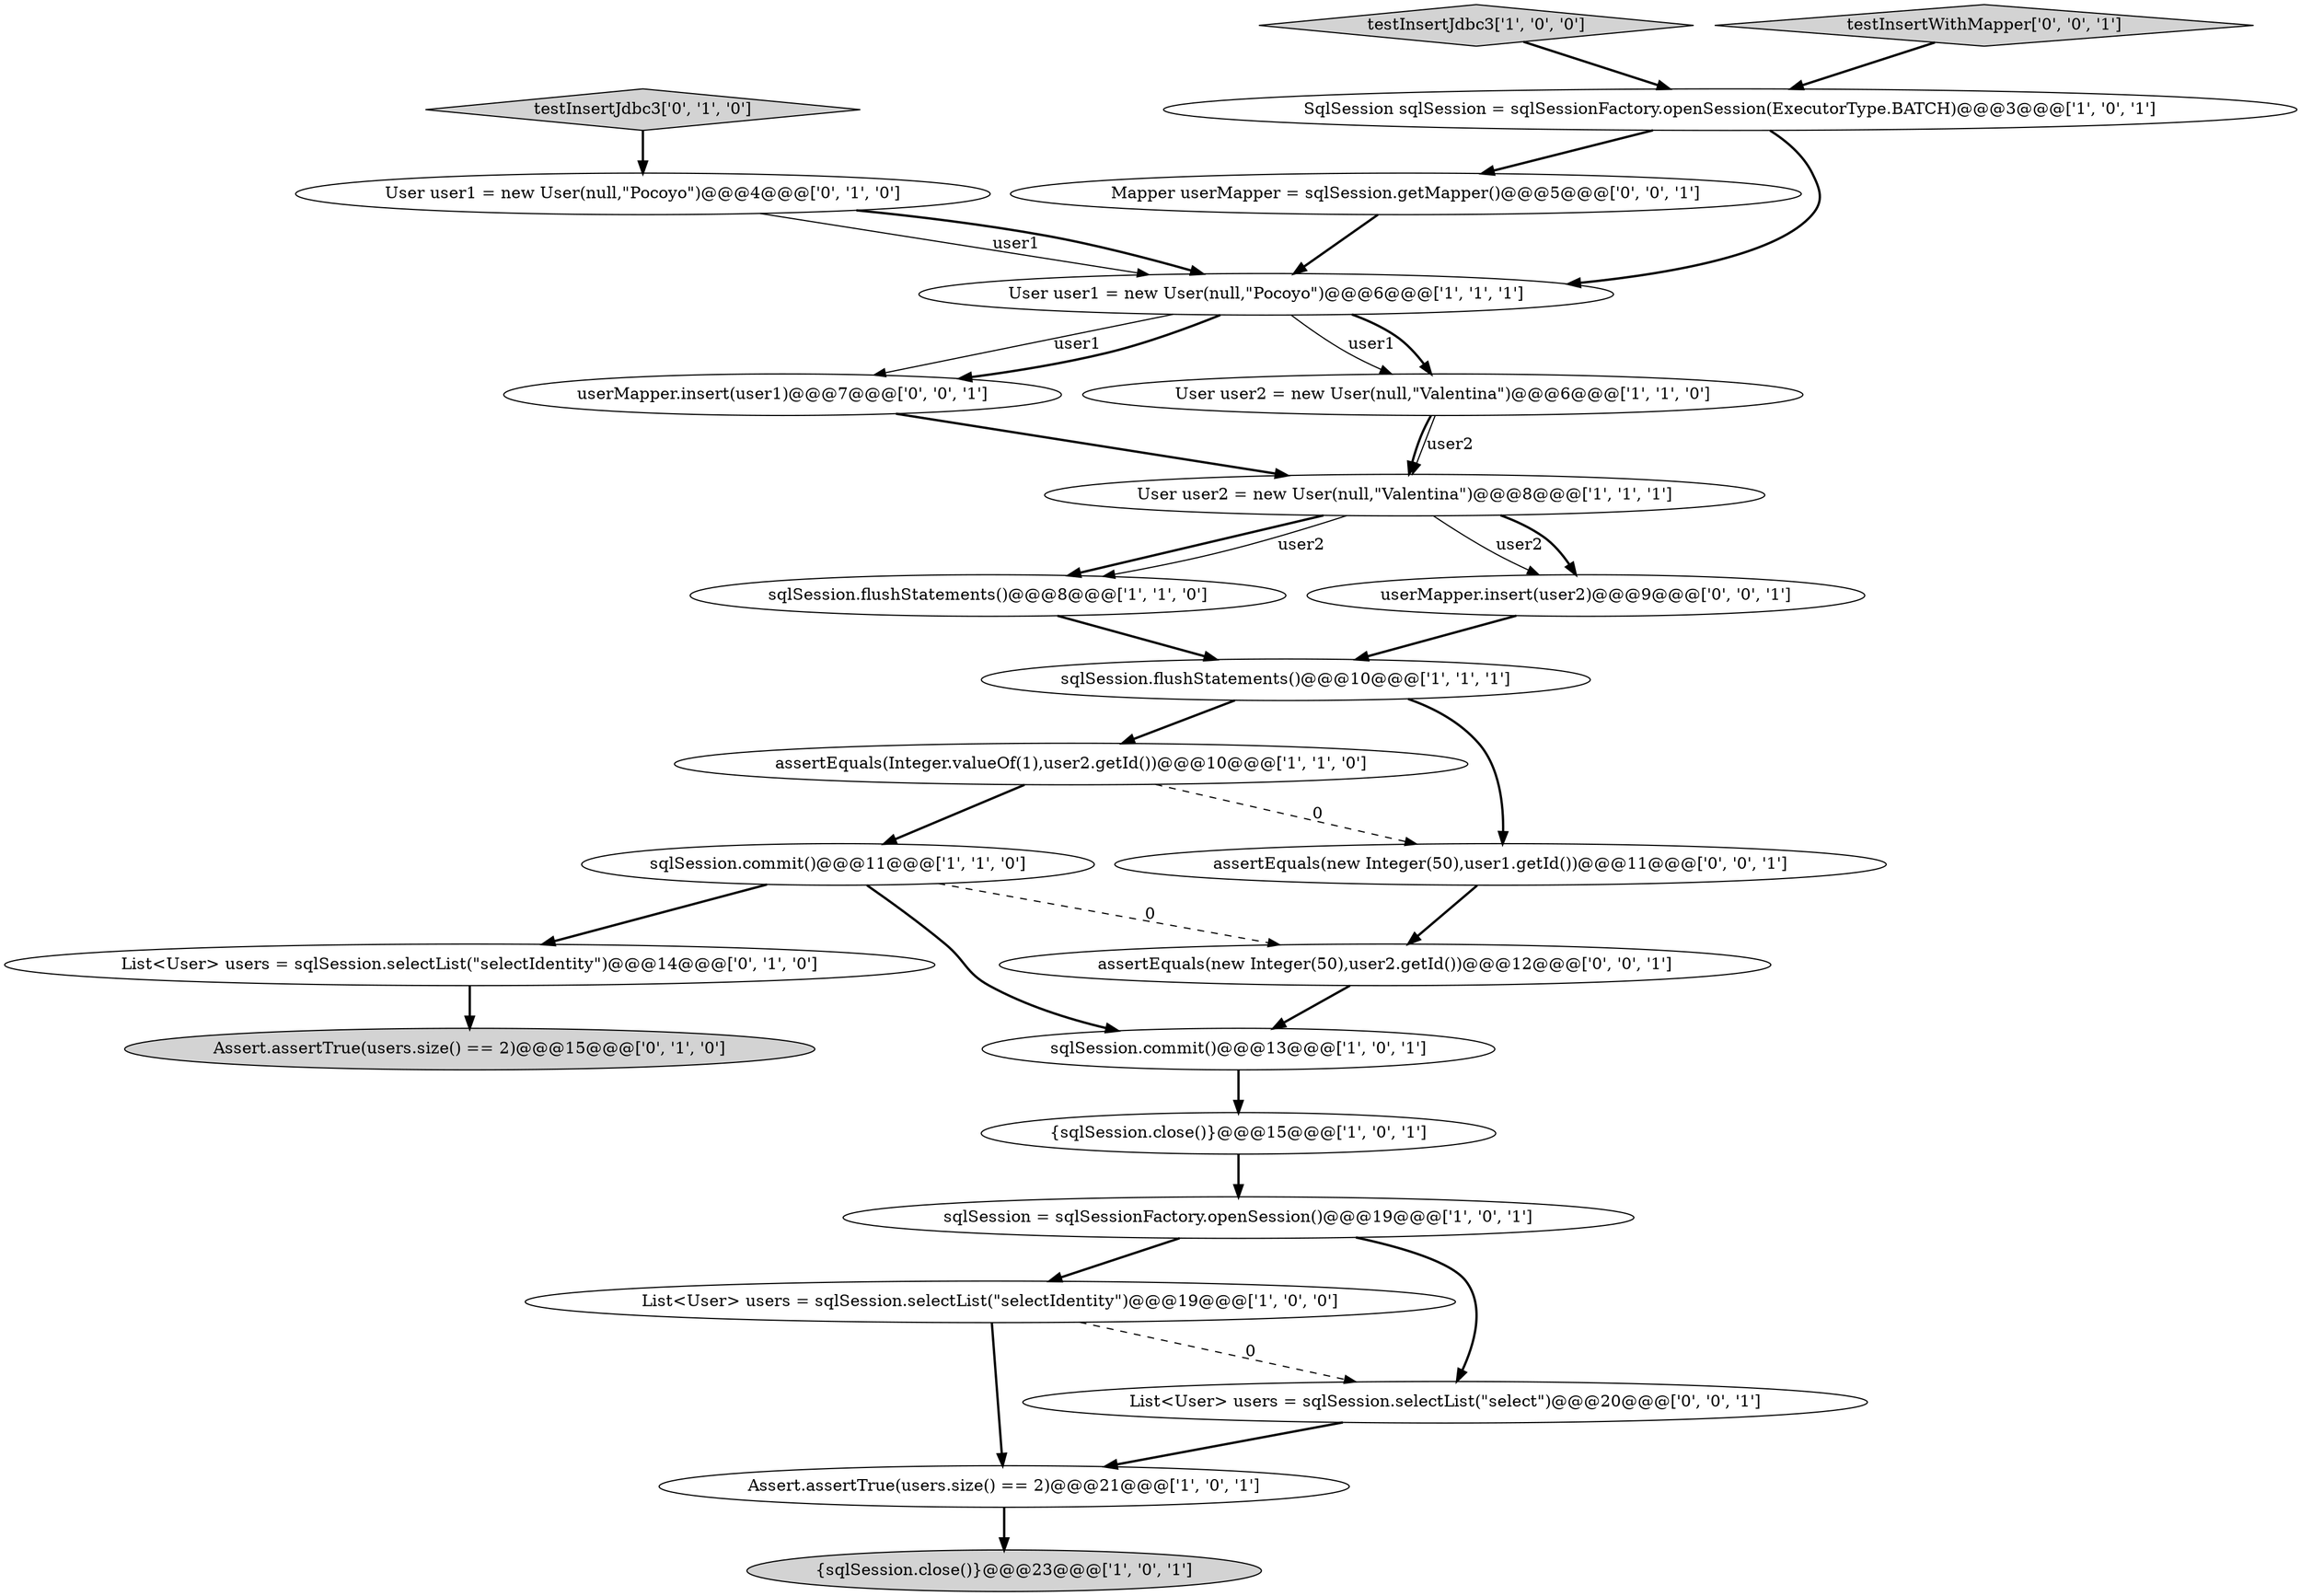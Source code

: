 digraph {
22 [style = filled, label = "userMapper.insert(user1)@@@7@@@['0', '0', '1']", fillcolor = white, shape = ellipse image = "AAA0AAABBB3BBB"];
25 [style = filled, label = "assertEquals(new Integer(50),user1.getId())@@@11@@@['0', '0', '1']", fillcolor = white, shape = ellipse image = "AAA0AAABBB3BBB"];
1 [style = filled, label = "testInsertJdbc3['1', '0', '0']", fillcolor = lightgray, shape = diamond image = "AAA0AAABBB1BBB"];
9 [style = filled, label = "{sqlSession.close()}@@@23@@@['1', '0', '1']", fillcolor = lightgray, shape = ellipse image = "AAA0AAABBB1BBB"];
12 [style = filled, label = "sqlSession.flushStatements()@@@10@@@['1', '1', '1']", fillcolor = white, shape = ellipse image = "AAA0AAABBB1BBB"];
6 [style = filled, label = "sqlSession.flushStatements()@@@8@@@['1', '1', '0']", fillcolor = white, shape = ellipse image = "AAA0AAABBB1BBB"];
19 [style = filled, label = "assertEquals(new Integer(50),user2.getId())@@@12@@@['0', '0', '1']", fillcolor = white, shape = ellipse image = "AAA0AAABBB3BBB"];
3 [style = filled, label = "Assert.assertTrue(users.size() == 2)@@@21@@@['1', '0', '1']", fillcolor = white, shape = ellipse image = "AAA0AAABBB1BBB"];
21 [style = filled, label = "userMapper.insert(user2)@@@9@@@['0', '0', '1']", fillcolor = white, shape = ellipse image = "AAA0AAABBB3BBB"];
17 [style = filled, label = "User user1 = new User(null,\"Pocoyo\")@@@4@@@['0', '1', '0']", fillcolor = white, shape = ellipse image = "AAA0AAABBB2BBB"];
10 [style = filled, label = "sqlSession.commit()@@@11@@@['1', '1', '0']", fillcolor = white, shape = ellipse image = "AAA0AAABBB1BBB"];
4 [style = filled, label = "sqlSession = sqlSessionFactory.openSession()@@@19@@@['1', '0', '1']", fillcolor = white, shape = ellipse image = "AAA0AAABBB1BBB"];
14 [style = filled, label = "User user2 = new User(null,\"Valentina\")@@@6@@@['1', '1', '0']", fillcolor = white, shape = ellipse image = "AAA0AAABBB1BBB"];
11 [style = filled, label = "{sqlSession.close()}@@@15@@@['1', '0', '1']", fillcolor = white, shape = ellipse image = "AAA0AAABBB1BBB"];
24 [style = filled, label = "testInsertWithMapper['0', '0', '1']", fillcolor = lightgray, shape = diamond image = "AAA0AAABBB3BBB"];
0 [style = filled, label = "User user1 = new User(null,\"Pocoyo\")@@@6@@@['1', '1', '1']", fillcolor = white, shape = ellipse image = "AAA0AAABBB1BBB"];
15 [style = filled, label = "testInsertJdbc3['0', '1', '0']", fillcolor = lightgray, shape = diamond image = "AAA0AAABBB2BBB"];
18 [style = filled, label = "List<User> users = sqlSession.selectList(\"selectIdentity\")@@@14@@@['0', '1', '0']", fillcolor = white, shape = ellipse image = "AAA0AAABBB2BBB"];
13 [style = filled, label = "assertEquals(Integer.valueOf(1),user2.getId())@@@10@@@['1', '1', '0']", fillcolor = white, shape = ellipse image = "AAA0AAABBB1BBB"];
8 [style = filled, label = "User user2 = new User(null,\"Valentina\")@@@8@@@['1', '1', '1']", fillcolor = white, shape = ellipse image = "AAA0AAABBB1BBB"];
7 [style = filled, label = "sqlSession.commit()@@@13@@@['1', '0', '1']", fillcolor = white, shape = ellipse image = "AAA0AAABBB1BBB"];
2 [style = filled, label = "SqlSession sqlSession = sqlSessionFactory.openSession(ExecutorType.BATCH)@@@3@@@['1', '0', '1']", fillcolor = white, shape = ellipse image = "AAA0AAABBB1BBB"];
5 [style = filled, label = "List<User> users = sqlSession.selectList(\"selectIdentity\")@@@19@@@['1', '0', '0']", fillcolor = white, shape = ellipse image = "AAA0AAABBB1BBB"];
20 [style = filled, label = "Mapper userMapper = sqlSession.getMapper()@@@5@@@['0', '0', '1']", fillcolor = white, shape = ellipse image = "AAA0AAABBB3BBB"];
23 [style = filled, label = "List<User> users = sqlSession.selectList(\"select\")@@@20@@@['0', '0', '1']", fillcolor = white, shape = ellipse image = "AAA0AAABBB3BBB"];
16 [style = filled, label = "Assert.assertTrue(users.size() == 2)@@@15@@@['0', '1', '0']", fillcolor = lightgray, shape = ellipse image = "AAA0AAABBB2BBB"];
5->3 [style = bold, label=""];
13->10 [style = bold, label=""];
10->18 [style = bold, label=""];
8->21 [style = solid, label="user2"];
2->20 [style = bold, label=""];
7->11 [style = bold, label=""];
24->2 [style = bold, label=""];
10->19 [style = dashed, label="0"];
5->23 [style = dashed, label="0"];
17->0 [style = solid, label="user1"];
11->4 [style = bold, label=""];
20->0 [style = bold, label=""];
8->6 [style = bold, label=""];
23->3 [style = bold, label=""];
13->25 [style = dashed, label="0"];
0->14 [style = solid, label="user1"];
10->7 [style = bold, label=""];
21->12 [style = bold, label=""];
22->8 [style = bold, label=""];
3->9 [style = bold, label=""];
0->22 [style = solid, label="user1"];
12->13 [style = bold, label=""];
15->17 [style = bold, label=""];
0->14 [style = bold, label=""];
2->0 [style = bold, label=""];
17->0 [style = bold, label=""];
14->8 [style = solid, label="user2"];
12->25 [style = bold, label=""];
0->22 [style = bold, label=""];
25->19 [style = bold, label=""];
8->21 [style = bold, label=""];
14->8 [style = bold, label=""];
1->2 [style = bold, label=""];
8->6 [style = solid, label="user2"];
4->5 [style = bold, label=""];
19->7 [style = bold, label=""];
6->12 [style = bold, label=""];
4->23 [style = bold, label=""];
18->16 [style = bold, label=""];
}
